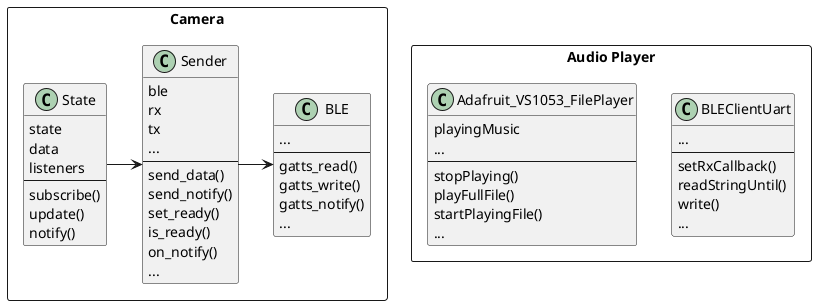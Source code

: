 @startuml Klassendiagramm

package "Camera" <<Rectangle>> {

  class State {
    state
    data
    listeners
    --
    subscribe()
    update()
    notify()
  }

  class Sender {
    ble
    rx
    tx
    ...
    --
    send_data()
    send_notify()
    set_ready()
    is_ready()
    on_notify()
    ...
  }

  class BLE {
    ...
    --
    gatts_read()
    gatts_write()
    gatts_notify()
    ...
  }

  State -> Sender

  Sender -> BLE
}

package "Audio Player" <<Rectangle>> {

  class BLEClientUart {
    ...
    --
    setRxCallback()
    readStringUntil()
    write()
    ...
  }

  class Adafruit_VS1053_FilePlayer {
    playingMusic
    ...
    --
    stopPlaying()
    playFullFile()
    startPlayingFile()
    ...
  }
}

@enduml
